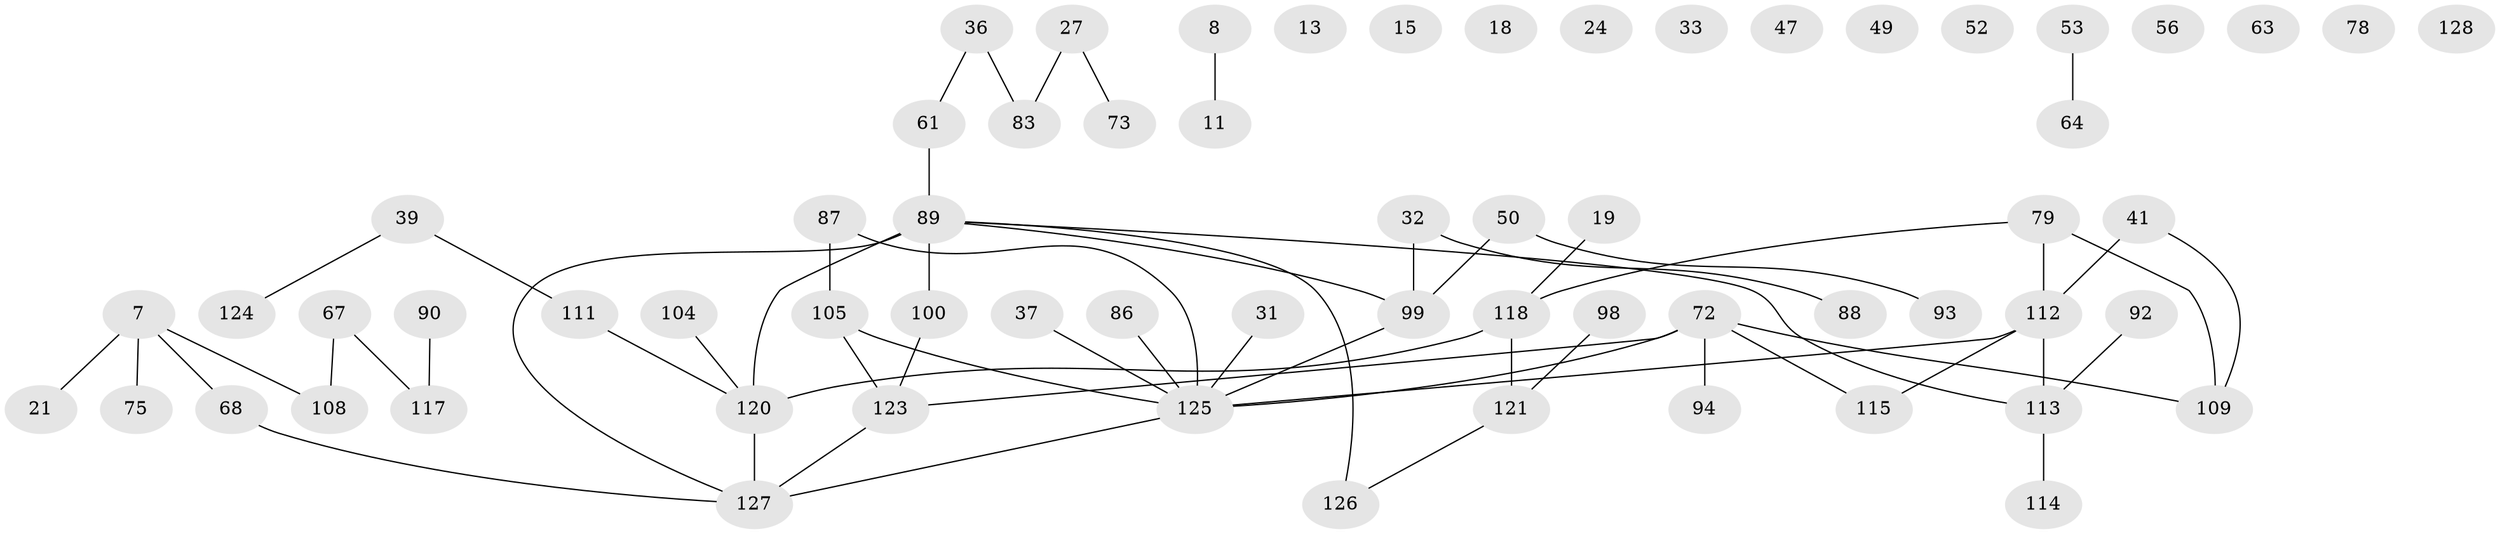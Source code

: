 // original degree distribution, {1: 0.2109375, 3: 0.15625, 2: 0.3828125, 5: 0.0546875, 4: 0.078125, 0: 0.09375, 6: 0.0234375}
// Generated by graph-tools (version 1.1) at 2025/39/03/09/25 04:39:58]
// undirected, 64 vertices, 61 edges
graph export_dot {
graph [start="1"]
  node [color=gray90,style=filled];
  7;
  8;
  11;
  13;
  15;
  18;
  19;
  21;
  24;
  27;
  31;
  32;
  33;
  36 [super="+30+23"];
  37;
  39;
  41 [super="+22"];
  47;
  49;
  50;
  52;
  53;
  56;
  61;
  63;
  64;
  67;
  68;
  72 [super="+1+38"];
  73;
  75;
  78;
  79;
  83;
  86;
  87;
  88;
  89 [super="+45+59+80"];
  90;
  92;
  93;
  94;
  98;
  99;
  100;
  104;
  105 [super="+12"];
  108;
  109 [super="+106"];
  111;
  112 [super="+102"];
  113;
  114;
  115;
  117;
  118 [super="+60"];
  120 [super="+4+69+76+91+103"];
  121 [super="+107+96+101+110+81"];
  123;
  124;
  125 [super="+9+20+119+116"];
  126 [super="+42+28+51+54+65+26+77+10+14+122"];
  127 [super="+40"];
  128;
  7 -- 21;
  7 -- 68;
  7 -- 75;
  7 -- 108;
  8 -- 11;
  19 -- 118;
  27 -- 73;
  27 -- 83;
  31 -- 125;
  32 -- 88;
  32 -- 99;
  36 -- 61;
  36 -- 83;
  37 -- 125 [weight=2];
  39 -- 111;
  39 -- 124;
  41 -- 112 [weight=2];
  41 -- 109;
  50 -- 93;
  50 -- 99;
  53 -- 64;
  61 -- 89;
  67 -- 108;
  67 -- 117;
  68 -- 127;
  72 -- 94;
  72 -- 109;
  72 -- 125 [weight=2];
  72 -- 123 [weight=2];
  72 -- 115;
  79 -- 112 [weight=2];
  79 -- 118;
  79 -- 109;
  86 -- 125;
  87 -- 105 [weight=2];
  87 -- 125;
  89 -- 100;
  89 -- 126 [weight=2];
  89 -- 127 [weight=3];
  89 -- 113;
  89 -- 99;
  89 -- 120;
  90 -- 117;
  92 -- 113;
  98 -- 121;
  99 -- 125;
  100 -- 123;
  104 -- 120;
  105 -- 123;
  105 -- 125;
  111 -- 120;
  112 -- 113 [weight=2];
  112 -- 115;
  112 -- 125 [weight=2];
  113 -- 114;
  118 -- 120 [weight=2];
  118 -- 121;
  120 -- 127;
  121 -- 126;
  123 -- 127 [weight=2];
  125 -- 127 [weight=2];
}
